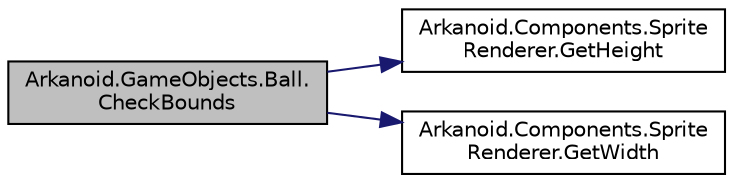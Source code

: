 digraph "Arkanoid.GameObjects.Ball.CheckBounds"
{
 // INTERACTIVE_SVG=YES
  edge [fontname="Helvetica",fontsize="10",labelfontname="Helvetica",labelfontsize="10"];
  node [fontname="Helvetica",fontsize="10",shape=record];
  rankdir="LR";
  Node13 [label="Arkanoid.GameObjects.Ball.\lCheckBounds",height=0.2,width=0.4,color="black", fillcolor="grey75", style="filled", fontcolor="black"];
  Node13 -> Node14 [color="midnightblue",fontsize="10",style="solid",fontname="Helvetica"];
  Node14 [label="Arkanoid.Components.Sprite\lRenderer.GetHeight",height=0.2,width=0.4,color="black", fillcolor="white", style="filled",URL="$class_arkanoid_1_1_components_1_1_sprite_renderer.html#a939bda2feb4e0f81188252d68f62d7e1",tooltip="Calculate scene height of the texture "];
  Node13 -> Node15 [color="midnightblue",fontsize="10",style="solid",fontname="Helvetica"];
  Node15 [label="Arkanoid.Components.Sprite\lRenderer.GetWidth",height=0.2,width=0.4,color="black", fillcolor="white", style="filled",URL="$class_arkanoid_1_1_components_1_1_sprite_renderer.html#aab58649942ba768b01180353c3d33539",tooltip="Calculate scene width of the texture "];
}
